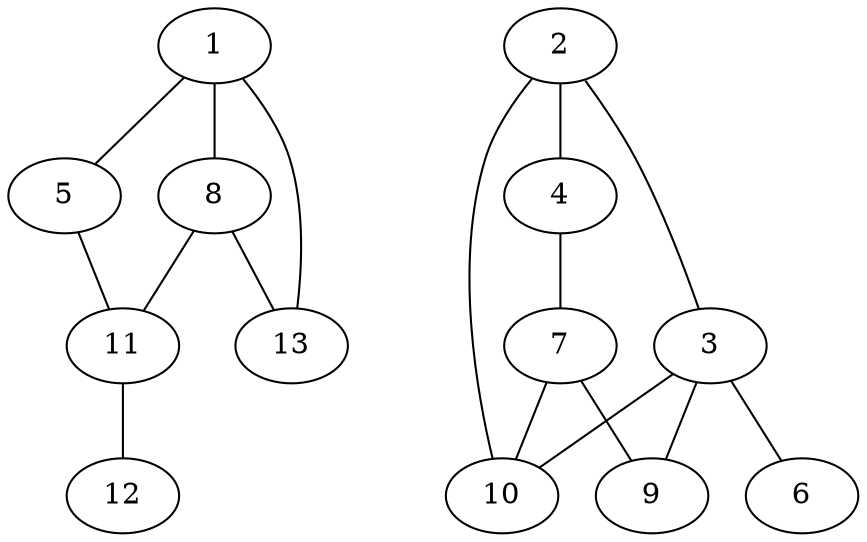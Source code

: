 graph graph_test {
1 -- 5;
1 -- 8;
1 -- 13;
2 -- 3;
2 -- 4;
2 -- 10;
3 -- 6;
3 -- 9;
3 -- 10;
4 -- 7;
5 -- 11;
6;
7 -- 9;
7 -- 10;
8 -- 11;
8 -- 13;
9;
10;
11 -- 12;
12;
}
